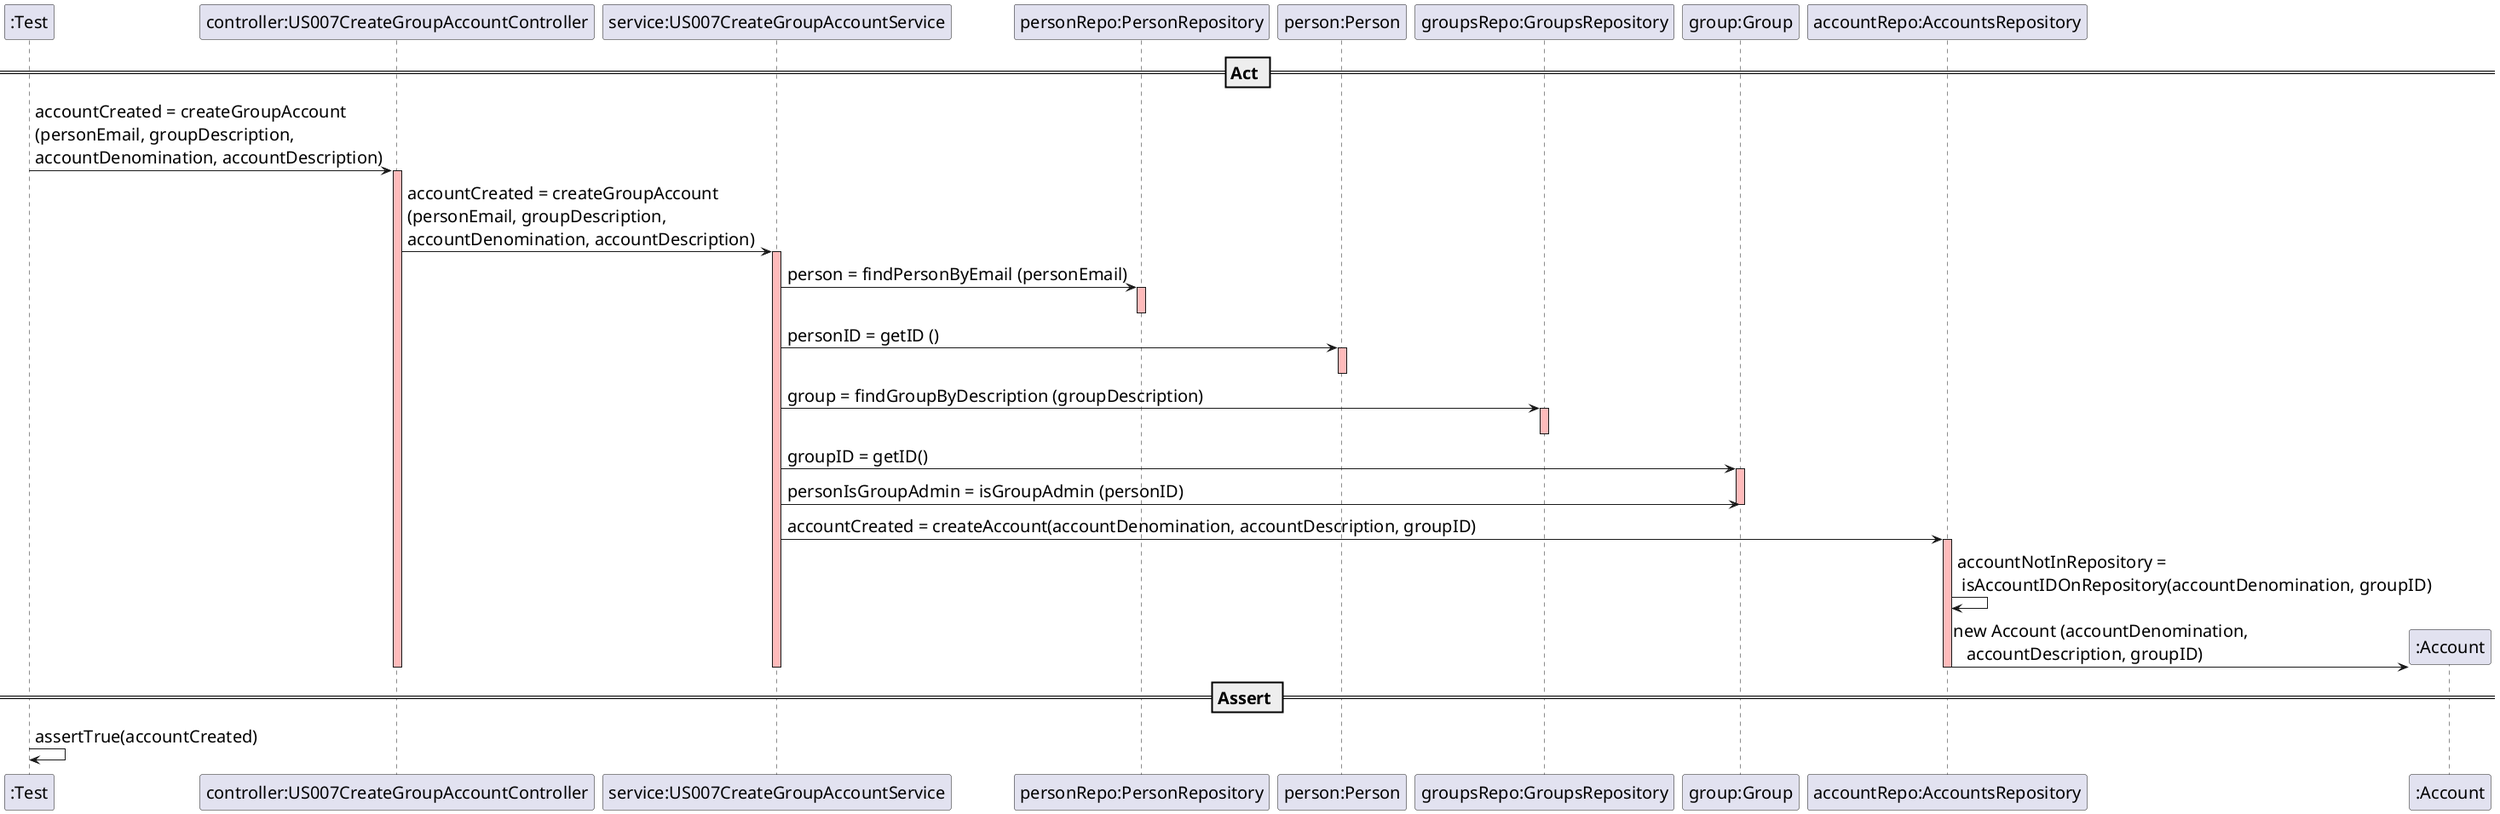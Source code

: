 @startuml
skinparam DefaultFontSize 20

participant ":Test"
participant "controller:US007CreateGroupAccountController"
participant "service:US007CreateGroupAccountService"
participant "personRepo:PersonRepository"
participant "person:Person"
participant "groupsRepo:GroupsRepository"
participant "group:Group"
participant "accountRepo:AccountsRepository"
participant ":Account"

== Act ==

":Test" -> "controller:US007CreateGroupAccountController" : accountCreated = createGroupAccount\n(personEmail, groupDescription, \naccountDenomination, accountDescription)
activate "controller:US007CreateGroupAccountController"  #FFBBBB

"controller:US007CreateGroupAccountController" -> "service:US007CreateGroupAccountService" : accountCreated = createGroupAccount\n(personEmail, groupDescription, \naccountDenomination, accountDescription)
activate "service:US007CreateGroupAccountService"  #FFBBBB

"service:US007CreateGroupAccountService" -> "personRepo:PersonRepository" : person = findPersonByEmail (personEmail)
activate "personRepo:PersonRepository"  #FFBBBB
deactivate "personRepo:PersonRepository"  #FFBBBB

"service:US007CreateGroupAccountService" -> "person:Person" : personID = getID ()
activate "person:Person"  #FFBBBB
deactivate "person:Person"  #FFBBBB

"service:US007CreateGroupAccountService" -> "groupsRepo:GroupsRepository" : group = findGroupByDescription (groupDescription)
activate "groupsRepo:GroupsRepository"  #FFBBBB
deactivate "groupsRepo:GroupsRepository"  #FFBBBB

"service:US007CreateGroupAccountService" -> "group:Group" : groupID = getID()
activate "group:Group" #FFBBBB
"service:US007CreateGroupAccountService" -> "group:Group" : personIsGroupAdmin = isGroupAdmin (personID)
deactivate "group:Group" #FFBBBB



"service:US007CreateGroupAccountService" -> "accountRepo:AccountsRepository" : accountCreated = createAccount(accountDenomination, accountDescription, groupID)
activate "accountRepo:AccountsRepository" #FFBBBB

"accountRepo:AccountsRepository" -> "accountRepo:AccountsRepository" : accountNotInRepository = \n isAccountIDOnRepository(accountDenomination, groupID)


create ":Account"
"accountRepo:AccountsRepository" -> ":Account" : new Account (accountDenomination, \n   accountDescription, groupID)

deactivate "accountRepo:AccountsRepository" #FFBBBB
deactivate "group:Group" #FFBBBB
deactivate "personRepo:PersonRepository" #FFBBBB
deactivate "groupsRepo:GroupsRepository" #FFBBBB
deactivate "service:US007CreateGroupAccountService"  #FFBBBB
deactivate "controller:US007CreateGroupAccountController" #FFBBBB

== Assert ==

":Test" -> ":Test" : assertTrue(accountCreated)

@enduml